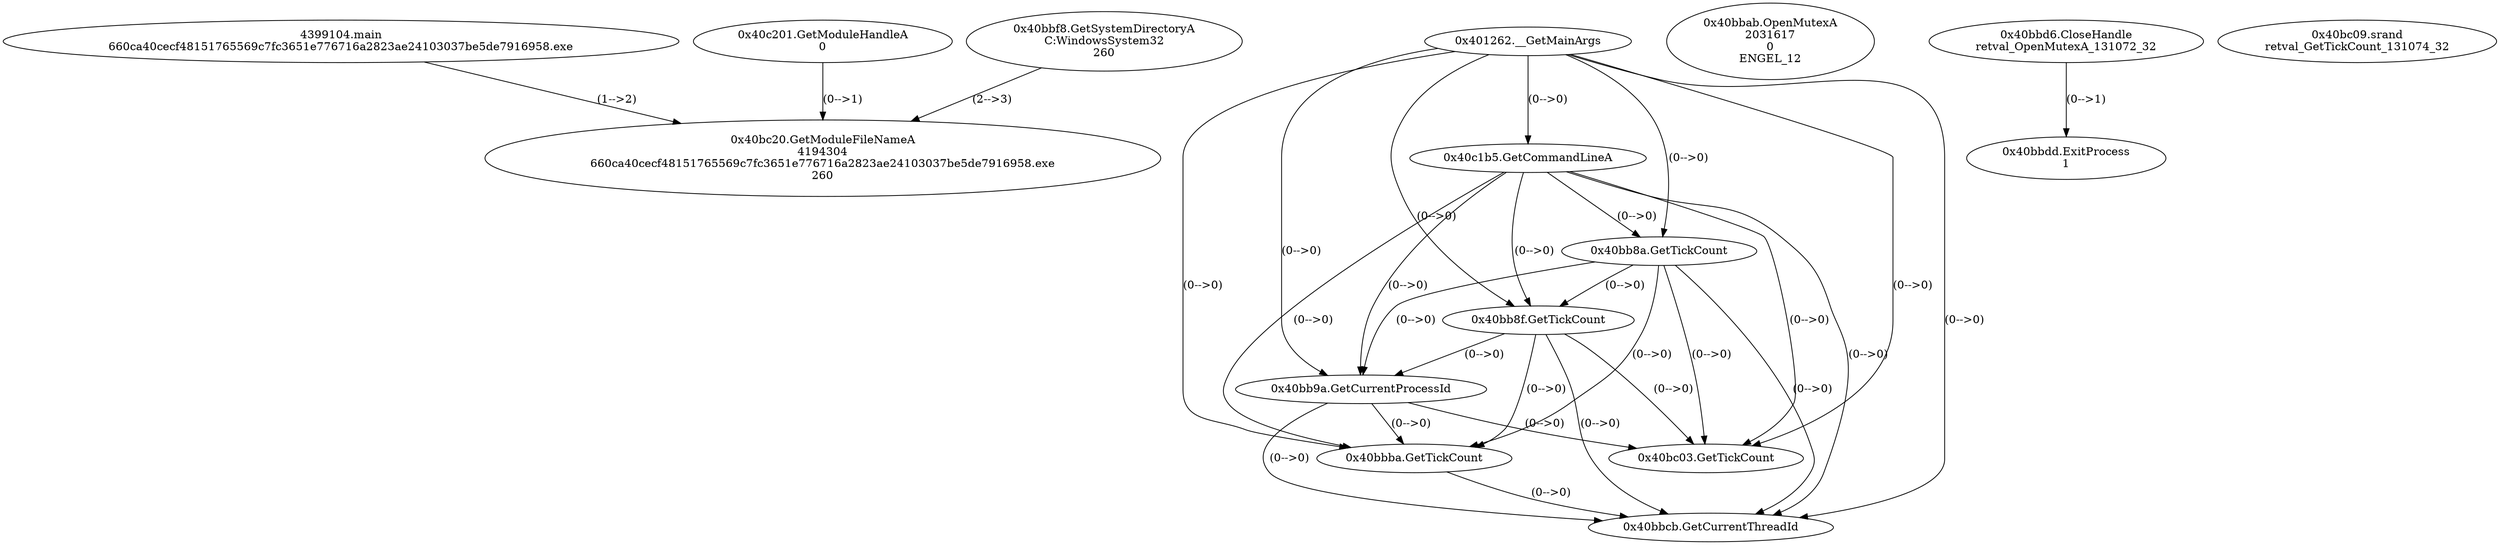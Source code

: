// Global SCDG with merge call
digraph {
	0 [label="4399104.main
660ca40cecf48151765569c7fc3651e776716a2823ae24103037be5de7916958.exe"]
	1 [label="0x401262.__GetMainArgs
"]
	2 [label="0x40c1b5.GetCommandLineA
"]
	1 -> 2 [label="(0-->0)"]
	3 [label="0x40c201.GetModuleHandleA
0"]
	4 [label="0x40bb8a.GetTickCount
"]
	1 -> 4 [label="(0-->0)"]
	2 -> 4 [label="(0-->0)"]
	5 [label="0x40bb8f.GetTickCount
"]
	1 -> 5 [label="(0-->0)"]
	2 -> 5 [label="(0-->0)"]
	4 -> 5 [label="(0-->0)"]
	6 [label="0x40bb9a.GetCurrentProcessId
"]
	1 -> 6 [label="(0-->0)"]
	2 -> 6 [label="(0-->0)"]
	4 -> 6 [label="(0-->0)"]
	5 -> 6 [label="(0-->0)"]
	7 [label="0x40bbab.OpenMutexA
2031617
0
ENGEL_12"]
	8 [label="0x40bbba.GetTickCount
"]
	1 -> 8 [label="(0-->0)"]
	2 -> 8 [label="(0-->0)"]
	4 -> 8 [label="(0-->0)"]
	5 -> 8 [label="(0-->0)"]
	6 -> 8 [label="(0-->0)"]
	9 [label="0x40bbcb.GetCurrentThreadId
"]
	1 -> 9 [label="(0-->0)"]
	2 -> 9 [label="(0-->0)"]
	4 -> 9 [label="(0-->0)"]
	5 -> 9 [label="(0-->0)"]
	6 -> 9 [label="(0-->0)"]
	8 -> 9 [label="(0-->0)"]
	10 [label="0x40bbd6.CloseHandle
retval_OpenMutexA_131072_32"]
	11 [label="0x40bbdd.ExitProcess
1"]
	10 -> 11 [label="(0-->1)"]
	12 [label="0x40bbf8.GetSystemDirectoryA
C:\Windows\System32
260"]
	13 [label="0x40bc03.GetTickCount
"]
	1 -> 13 [label="(0-->0)"]
	2 -> 13 [label="(0-->0)"]
	4 -> 13 [label="(0-->0)"]
	5 -> 13 [label="(0-->0)"]
	6 -> 13 [label="(0-->0)"]
	14 [label="0x40bc09.srand
retval_GetTickCount_131074_32"]
	15 [label="0x40bc20.GetModuleFileNameA
4194304
660ca40cecf48151765569c7fc3651e776716a2823ae24103037be5de7916958.exe
260"]
	3 -> 15 [label="(0-->1)"]
	0 -> 15 [label="(1-->2)"]
	12 -> 15 [label="(2-->3)"]
}
